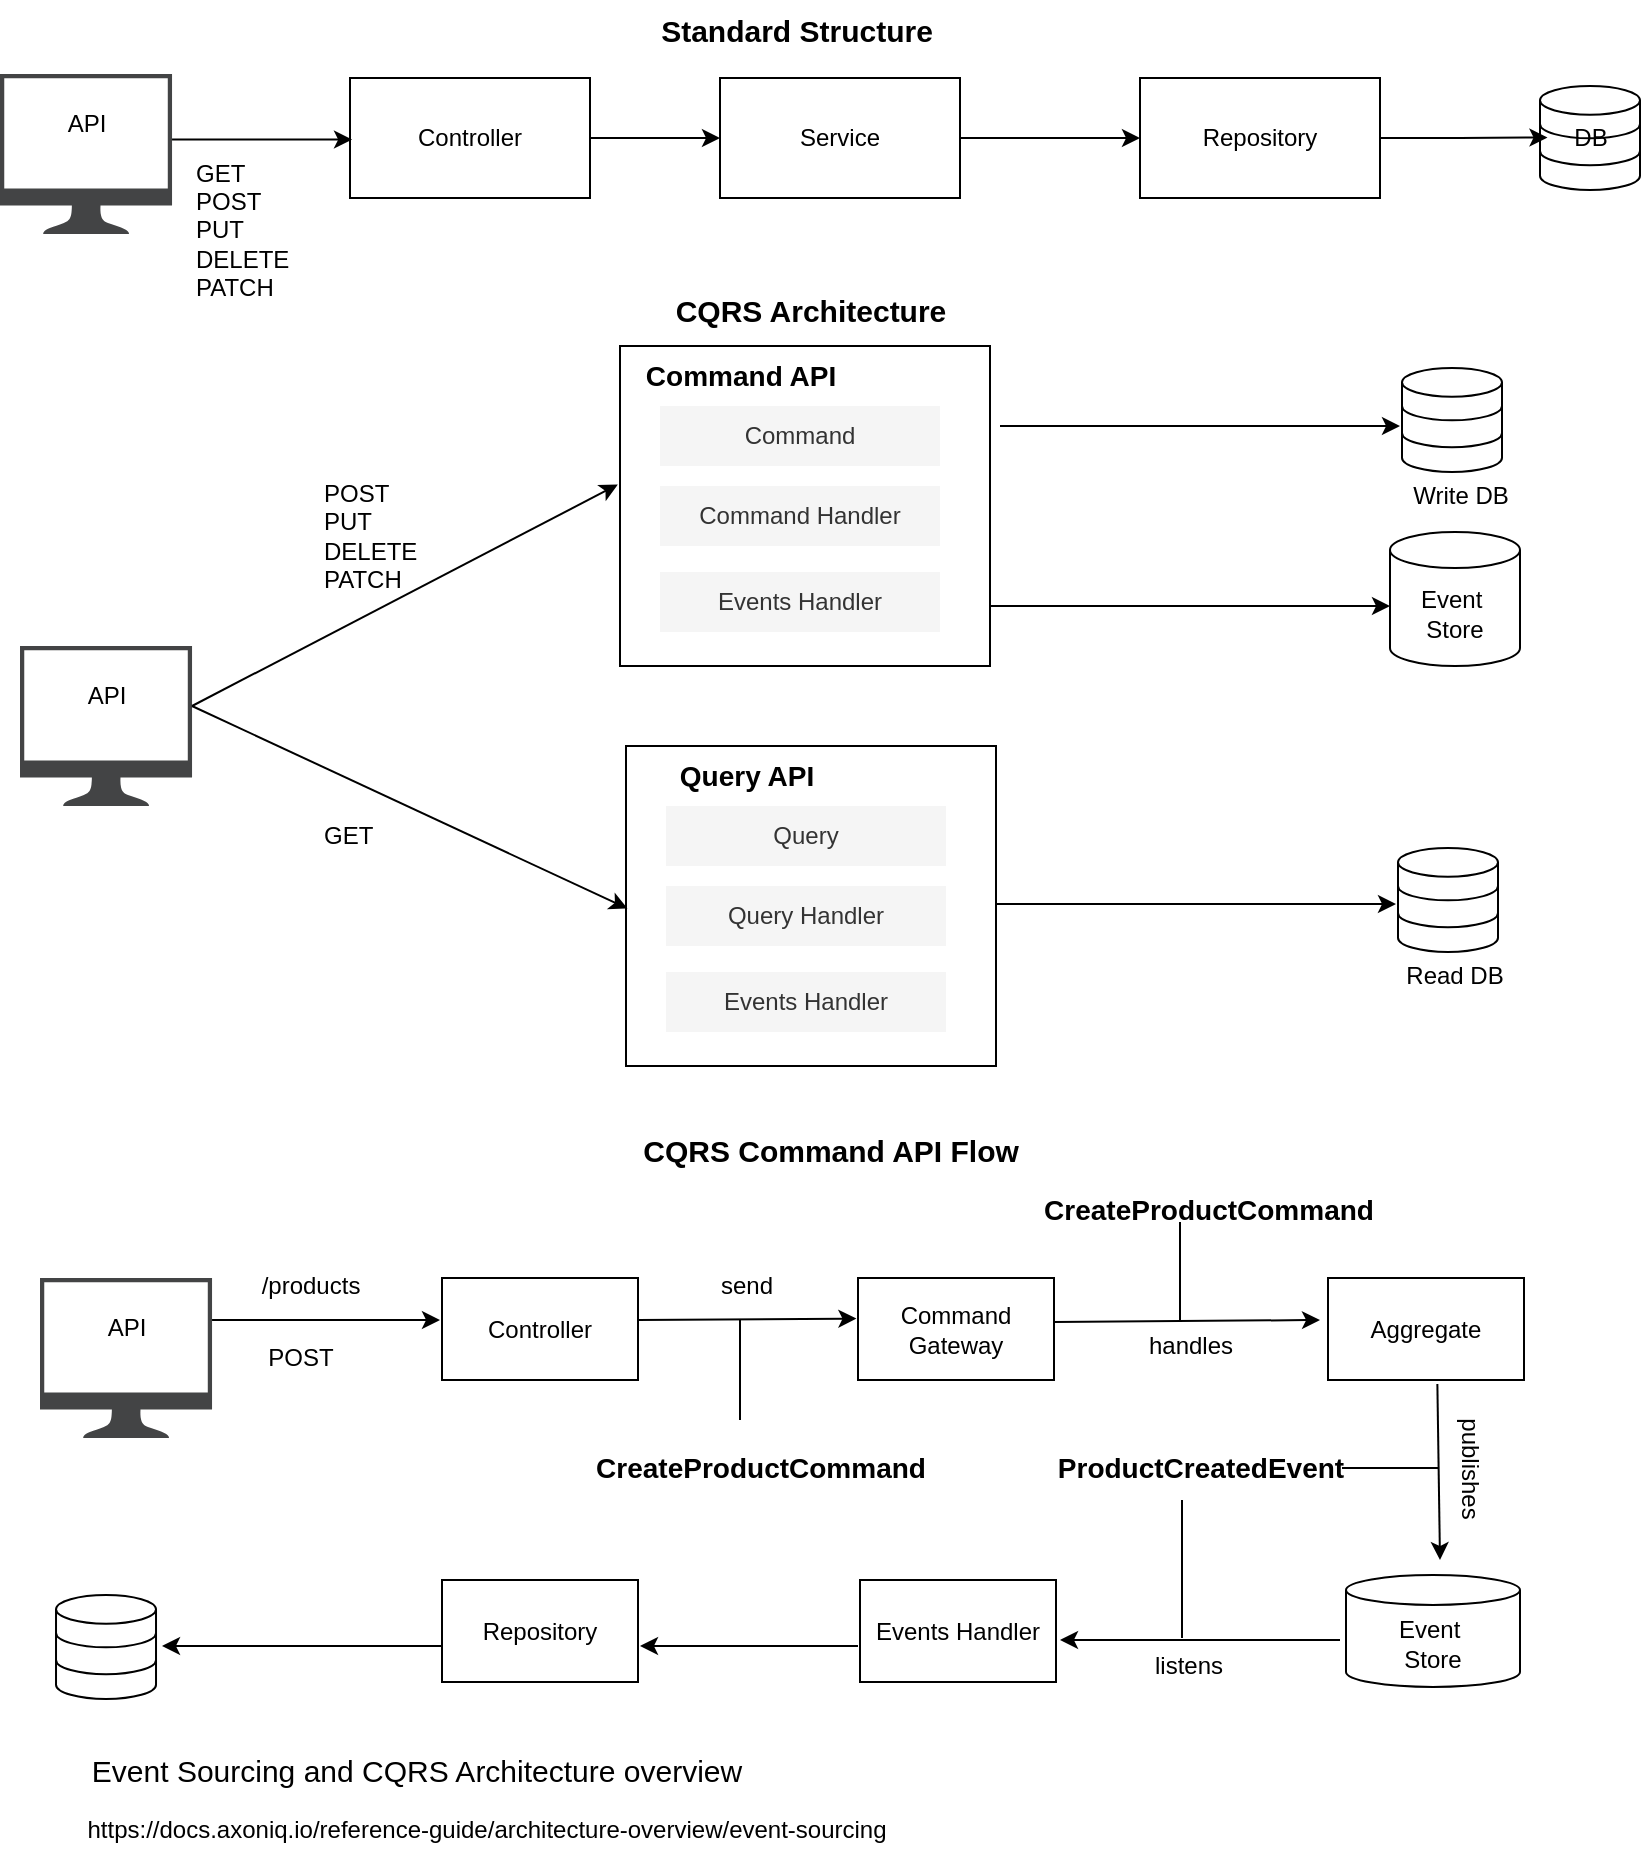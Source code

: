 <mxfile version="24.4.13" type="github" pages="2">
  <diagram name="CQRS" id="2lKPB6G0regEdDibs2Pk">
    <mxGraphModel dx="574" dy="302" grid="1" gridSize="10" guides="1" tooltips="1" connect="1" arrows="1" fold="1" page="1" pageScale="1" pageWidth="850" pageHeight="1100" math="0" shadow="0">
      <root>
        <mxCell id="0" />
        <mxCell id="1" parent="0" />
        <mxCell id="vrQK5T2YbZI1eICUe0Q2-1" value="" style="sketch=0;pointerEvents=1;shadow=0;dashed=0;html=1;strokeColor=none;fillColor=#434445;aspect=fixed;labelPosition=center;verticalLabelPosition=bottom;verticalAlign=top;align=center;outlineConnect=0;shape=mxgraph.vvd.monitor;" parent="1" vertex="1">
          <mxGeometry x="20" y="57" width="86.02" height="80" as="geometry" />
        </mxCell>
        <mxCell id="vrQK5T2YbZI1eICUe0Q2-2" value="API" style="text;html=1;align=center;verticalAlign=middle;resizable=0;points=[];autosize=1;strokeColor=none;fillColor=none;" parent="1" vertex="1">
          <mxGeometry x="43.01" y="67" width="40" height="30" as="geometry" />
        </mxCell>
        <mxCell id="vrQK5T2YbZI1eICUe0Q2-9" style="edgeStyle=orthogonalEdgeStyle;rounded=0;orthogonalLoop=1;jettySize=auto;html=1;entryX=0;entryY=0.5;entryDx=0;entryDy=0;" parent="1" source="vrQK5T2YbZI1eICUe0Q2-3" target="vrQK5T2YbZI1eICUe0Q2-4" edge="1">
          <mxGeometry relative="1" as="geometry" />
        </mxCell>
        <mxCell id="vrQK5T2YbZI1eICUe0Q2-3" value="Controller" style="rounded=0;whiteSpace=wrap;html=1;" parent="1" vertex="1">
          <mxGeometry x="195" y="59" width="120" height="60" as="geometry" />
        </mxCell>
        <mxCell id="vrQK5T2YbZI1eICUe0Q2-10" style="edgeStyle=orthogonalEdgeStyle;rounded=0;orthogonalLoop=1;jettySize=auto;html=1;" parent="1" source="vrQK5T2YbZI1eICUe0Q2-4" target="vrQK5T2YbZI1eICUe0Q2-5" edge="1">
          <mxGeometry relative="1" as="geometry" />
        </mxCell>
        <mxCell id="vrQK5T2YbZI1eICUe0Q2-4" value="Service" style="rounded=0;whiteSpace=wrap;html=1;" parent="1" vertex="1">
          <mxGeometry x="380" y="59" width="120" height="60" as="geometry" />
        </mxCell>
        <mxCell id="vrQK5T2YbZI1eICUe0Q2-5" value="Repository" style="rounded=0;whiteSpace=wrap;html=1;" parent="1" vertex="1">
          <mxGeometry x="590" y="59" width="120" height="60" as="geometry" />
        </mxCell>
        <mxCell id="vrQK5T2YbZI1eICUe0Q2-6" value="" style="html=1;verticalLabelPosition=bottom;align=center;labelBackgroundColor=#ffffff;verticalAlign=top;strokeWidth=1;strokeColor=#000000;shadow=0;dashed=0;shape=mxgraph.ios7.icons.data;" parent="1" vertex="1">
          <mxGeometry x="790" y="63" width="50" height="52" as="geometry" />
        </mxCell>
        <mxCell id="vrQK5T2YbZI1eICUe0Q2-7" value="DB" style="text;html=1;align=center;verticalAlign=middle;resizable=0;points=[];autosize=1;strokeColor=none;fillColor=none;" parent="1" vertex="1">
          <mxGeometry x="795" y="74" width="40" height="30" as="geometry" />
        </mxCell>
        <mxCell id="vrQK5T2YbZI1eICUe0Q2-12" style="edgeStyle=orthogonalEdgeStyle;rounded=0;orthogonalLoop=1;jettySize=auto;html=1;entryX=0.075;entryY=0.495;entryDx=0;entryDy=0;entryPerimeter=0;" parent="1" source="vrQK5T2YbZI1eICUe0Q2-5" target="vrQK5T2YbZI1eICUe0Q2-6" edge="1">
          <mxGeometry relative="1" as="geometry" />
        </mxCell>
        <mxCell id="vrQK5T2YbZI1eICUe0Q2-14" value="&lt;b&gt;&lt;font style=&quot;font-size: 15px;&quot;&gt;Standard Structure&lt;/font&gt;&lt;/b&gt;" style="text;html=1;align=center;verticalAlign=middle;resizable=0;points=[];autosize=1;strokeColor=none;fillColor=none;" parent="1" vertex="1">
          <mxGeometry x="338" y="20" width="160" height="30" as="geometry" />
        </mxCell>
        <mxCell id="vrQK5T2YbZI1eICUe0Q2-15" value="GET&lt;div&gt;POST&lt;/div&gt;&lt;div&gt;PUT&lt;/div&gt;&lt;div&gt;DELETE&lt;/div&gt;&lt;div&gt;PATCH&lt;/div&gt;" style="text;html=1;align=left;verticalAlign=middle;resizable=0;points=[];autosize=1;strokeColor=none;fillColor=none;" parent="1" vertex="1">
          <mxGeometry x="116.02" y="90" width="70" height="90" as="geometry" />
        </mxCell>
        <mxCell id="uQFKMEbY_tLI6WAFVRx7-1" value="" style="sketch=0;pointerEvents=1;shadow=0;dashed=0;html=1;strokeColor=none;fillColor=#434445;aspect=fixed;labelPosition=center;verticalLabelPosition=bottom;verticalAlign=top;align=center;outlineConnect=0;shape=mxgraph.vvd.monitor;" parent="1" vertex="1">
          <mxGeometry x="30" y="343" width="86.02" height="80" as="geometry" />
        </mxCell>
        <mxCell id="uQFKMEbY_tLI6WAFVRx7-2" value="API" style="text;html=1;align=center;verticalAlign=middle;resizable=0;points=[];autosize=1;strokeColor=none;fillColor=none;" parent="1" vertex="1">
          <mxGeometry x="53.01" y="353" width="40" height="30" as="geometry" />
        </mxCell>
        <mxCell id="uQFKMEbY_tLI6WAFVRx7-3" value="" style="rounded=0;whiteSpace=wrap;html=1;" parent="1" vertex="1">
          <mxGeometry x="330" y="193" width="185" height="160" as="geometry" />
        </mxCell>
        <mxCell id="uQFKMEbY_tLI6WAFVRx7-4" value="&lt;b&gt;&lt;font style=&quot;font-size: 14px;&quot;&gt;Command API&lt;/font&gt;&lt;/b&gt;" style="text;html=1;align=center;verticalAlign=middle;resizable=0;points=[];autosize=1;strokeColor=none;fillColor=none;" parent="1" vertex="1">
          <mxGeometry x="330" y="193" width="120" height="30" as="geometry" />
        </mxCell>
        <mxCell id="uQFKMEbY_tLI6WAFVRx7-5" value="Command" style="rounded=0;whiteSpace=wrap;html=1;fillColor=#f5f5f5;fontColor=#333333;strokeColor=none;" parent="1" vertex="1">
          <mxGeometry x="350" y="223" width="140" height="30" as="geometry" />
        </mxCell>
        <mxCell id="uQFKMEbY_tLI6WAFVRx7-6" value="Command Handler" style="rounded=0;whiteSpace=wrap;html=1;fillColor=#f5f5f5;fontColor=#333333;strokeColor=none;" parent="1" vertex="1">
          <mxGeometry x="350" y="263" width="140" height="30" as="geometry" />
        </mxCell>
        <mxCell id="uQFKMEbY_tLI6WAFVRx7-7" value="Events Handler" style="rounded=0;whiteSpace=wrap;html=1;fillColor=#f5f5f5;fontColor=#333333;strokeColor=none;" parent="1" vertex="1">
          <mxGeometry x="350" y="306" width="140" height="30" as="geometry" />
        </mxCell>
        <mxCell id="uQFKMEbY_tLI6WAFVRx7-8" value="" style="rounded=0;whiteSpace=wrap;html=1;" parent="1" vertex="1">
          <mxGeometry x="333" y="393" width="185" height="160" as="geometry" />
        </mxCell>
        <mxCell id="uQFKMEbY_tLI6WAFVRx7-9" value="&lt;b&gt;&lt;font style=&quot;font-size: 14px;&quot;&gt;Query API&lt;/font&gt;&lt;/b&gt;" style="text;html=1;align=center;verticalAlign=middle;resizable=0;points=[];autosize=1;strokeColor=none;fillColor=none;" parent="1" vertex="1">
          <mxGeometry x="348" y="393" width="90" height="30" as="geometry" />
        </mxCell>
        <mxCell id="uQFKMEbY_tLI6WAFVRx7-10" value="Query" style="rounded=0;whiteSpace=wrap;html=1;fillColor=#f5f5f5;fontColor=#333333;strokeColor=none;" parent="1" vertex="1">
          <mxGeometry x="353" y="423" width="140" height="30" as="geometry" />
        </mxCell>
        <mxCell id="uQFKMEbY_tLI6WAFVRx7-11" value="Query Handler" style="rounded=0;whiteSpace=wrap;html=1;fillColor=#f5f5f5;fontColor=#333333;strokeColor=none;" parent="1" vertex="1">
          <mxGeometry x="353" y="463" width="140" height="30" as="geometry" />
        </mxCell>
        <mxCell id="uQFKMEbY_tLI6WAFVRx7-12" value="Events Handler" style="rounded=0;whiteSpace=wrap;html=1;fillColor=#f5f5f5;fontColor=#333333;strokeColor=none;" parent="1" vertex="1">
          <mxGeometry x="353" y="506" width="140" height="30" as="geometry" />
        </mxCell>
        <mxCell id="uQFKMEbY_tLI6WAFVRx7-14" value="" style="endArrow=classic;html=1;rounded=0;entryX=-0.006;entryY=0.433;entryDx=0;entryDy=0;entryPerimeter=0;" parent="1" target="uQFKMEbY_tLI6WAFVRx7-3" edge="1">
          <mxGeometry width="50" height="50" relative="1" as="geometry">
            <mxPoint x="116.02" y="373" as="sourcePoint" />
            <mxPoint x="166.02" y="323" as="targetPoint" />
          </mxGeometry>
        </mxCell>
        <mxCell id="uQFKMEbY_tLI6WAFVRx7-15" value="" style="endArrow=classic;html=1;rounded=0;entryX=0.004;entryY=0.508;entryDx=0;entryDy=0;entryPerimeter=0;" parent="1" target="uQFKMEbY_tLI6WAFVRx7-8" edge="1">
          <mxGeometry width="50" height="50" relative="1" as="geometry">
            <mxPoint x="116" y="373" as="sourcePoint" />
            <mxPoint x="330" y="473" as="targetPoint" />
          </mxGeometry>
        </mxCell>
        <mxCell id="uQFKMEbY_tLI6WAFVRx7-16" value="Event&amp;nbsp;&lt;div&gt;Store&lt;/div&gt;" style="shape=cylinder3;whiteSpace=wrap;html=1;boundedLbl=1;backgroundOutline=1;size=9;" parent="1" vertex="1">
          <mxGeometry x="715" y="286" width="65" height="67" as="geometry" />
        </mxCell>
        <mxCell id="uQFKMEbY_tLI6WAFVRx7-17" value="" style="html=1;verticalLabelPosition=bottom;align=center;labelBackgroundColor=#ffffff;verticalAlign=top;strokeWidth=1;strokeColor=#000000;shadow=0;dashed=0;shape=mxgraph.ios7.icons.data;" parent="1" vertex="1">
          <mxGeometry x="721" y="204" width="50" height="52" as="geometry" />
        </mxCell>
        <mxCell id="uQFKMEbY_tLI6WAFVRx7-19" value="" style="html=1;verticalLabelPosition=bottom;align=center;labelBackgroundColor=#ffffff;verticalAlign=top;strokeWidth=1;strokeColor=#000000;shadow=0;dashed=0;shape=mxgraph.ios7.icons.data;" parent="1" vertex="1">
          <mxGeometry x="719" y="444" width="50" height="52" as="geometry" />
        </mxCell>
        <mxCell id="uQFKMEbY_tLI6WAFVRx7-21" value="&lt;div&gt;POST&lt;/div&gt;&lt;div&gt;PUT&lt;/div&gt;&lt;div&gt;DELETE&lt;/div&gt;&lt;div&gt;PATCH&lt;/div&gt;" style="text;html=1;align=left;verticalAlign=middle;resizable=0;points=[];autosize=1;strokeColor=none;fillColor=none;" parent="1" vertex="1">
          <mxGeometry x="180" y="253" width="70" height="70" as="geometry" />
        </mxCell>
        <mxCell id="uQFKMEbY_tLI6WAFVRx7-22" value="GET" style="text;html=1;align=left;verticalAlign=middle;resizable=0;points=[];autosize=1;strokeColor=none;fillColor=none;" parent="1" vertex="1">
          <mxGeometry x="180" y="423" width="50" height="30" as="geometry" />
        </mxCell>
        <mxCell id="uQFKMEbY_tLI6WAFVRx7-23" value="Write DB" style="text;html=1;align=center;verticalAlign=middle;resizable=0;points=[];autosize=1;strokeColor=none;fillColor=none;" parent="1" vertex="1">
          <mxGeometry x="715" y="253" width="70" height="30" as="geometry" />
        </mxCell>
        <mxCell id="uQFKMEbY_tLI6WAFVRx7-24" value="Read DB" style="text;html=1;align=center;verticalAlign=middle;resizable=0;points=[];autosize=1;strokeColor=none;fillColor=none;" parent="1" vertex="1">
          <mxGeometry x="712" y="493" width="70" height="30" as="geometry" />
        </mxCell>
        <mxCell id="uQFKMEbY_tLI6WAFVRx7-25" value="" style="endArrow=classic;html=1;rounded=0;" parent="1" edge="1">
          <mxGeometry width="50" height="50" relative="1" as="geometry">
            <mxPoint x="520" y="233" as="sourcePoint" />
            <mxPoint x="720" y="233" as="targetPoint" />
          </mxGeometry>
        </mxCell>
        <mxCell id="uQFKMEbY_tLI6WAFVRx7-26" value="" style="endArrow=classic;html=1;rounded=0;" parent="1" edge="1">
          <mxGeometry width="50" height="50" relative="1" as="geometry">
            <mxPoint x="515" y="323" as="sourcePoint" />
            <mxPoint x="715" y="323" as="targetPoint" />
          </mxGeometry>
        </mxCell>
        <mxCell id="uQFKMEbY_tLI6WAFVRx7-27" value="" style="endArrow=classic;html=1;rounded=0;" parent="1" edge="1">
          <mxGeometry width="50" height="50" relative="1" as="geometry">
            <mxPoint x="518" y="472" as="sourcePoint" />
            <mxPoint x="718" y="472" as="targetPoint" />
          </mxGeometry>
        </mxCell>
        <mxCell id="uQFKMEbY_tLI6WAFVRx7-28" value="&lt;b&gt;&lt;font style=&quot;font-size: 15px;&quot;&gt;CQRS Architecture&lt;/font&gt;&lt;/b&gt;" style="text;html=1;align=center;verticalAlign=middle;resizable=0;points=[];autosize=1;strokeColor=none;fillColor=none;" parent="1" vertex="1">
          <mxGeometry x="345" y="160" width="160" height="30" as="geometry" />
        </mxCell>
        <mxCell id="uQFKMEbY_tLI6WAFVRx7-29" value="&lt;b&gt;&lt;font style=&quot;font-size: 15px;&quot;&gt;CQRS Command API Flow&lt;/font&gt;&lt;/b&gt;" style="text;html=1;align=center;verticalAlign=middle;resizable=0;points=[];autosize=1;strokeColor=none;fillColor=none;" parent="1" vertex="1">
          <mxGeometry x="330" y="580" width="210" height="30" as="geometry" />
        </mxCell>
        <mxCell id="uQFKMEbY_tLI6WAFVRx7-30" value="" style="sketch=0;pointerEvents=1;shadow=0;dashed=0;html=1;strokeColor=none;fillColor=#434445;aspect=fixed;labelPosition=center;verticalLabelPosition=bottom;verticalAlign=top;align=center;outlineConnect=0;shape=mxgraph.vvd.monitor;" parent="1" vertex="1">
          <mxGeometry x="40" y="659" width="86.02" height="80" as="geometry" />
        </mxCell>
        <mxCell id="uQFKMEbY_tLI6WAFVRx7-31" value="API" style="text;html=1;align=center;verticalAlign=middle;resizable=0;points=[];autosize=1;strokeColor=none;fillColor=none;" parent="1" vertex="1">
          <mxGeometry x="63.01" y="669" width="40" height="30" as="geometry" />
        </mxCell>
        <mxCell id="uQFKMEbY_tLI6WAFVRx7-32" value="Controller" style="rounded=0;whiteSpace=wrap;html=1;" parent="1" vertex="1">
          <mxGeometry x="241" y="659" width="98" height="51" as="geometry" />
        </mxCell>
        <mxCell id="uQFKMEbY_tLI6WAFVRx7-33" value="Command Gateway" style="rounded=0;whiteSpace=wrap;html=1;" parent="1" vertex="1">
          <mxGeometry x="449" y="659" width="98" height="51" as="geometry" />
        </mxCell>
        <mxCell id="uQFKMEbY_tLI6WAFVRx7-34" value="Aggregate" style="rounded=0;whiteSpace=wrap;html=1;" parent="1" vertex="1">
          <mxGeometry x="684" y="659" width="98" height="51" as="geometry" />
        </mxCell>
        <mxCell id="uQFKMEbY_tLI6WAFVRx7-35" value="Event&amp;nbsp;&lt;div&gt;Store&lt;/div&gt;" style="shape=cylinder3;whiteSpace=wrap;html=1;boundedLbl=1;backgroundOutline=1;size=7.5;" parent="1" vertex="1">
          <mxGeometry x="693" y="807.5" width="87" height="56" as="geometry" />
        </mxCell>
        <mxCell id="uQFKMEbY_tLI6WAFVRx7-36" value="" style="html=1;verticalLabelPosition=bottom;align=center;labelBackgroundColor=#ffffff;verticalAlign=top;strokeWidth=1;strokeColor=#000000;shadow=0;dashed=0;shape=mxgraph.ios7.icons.data;" parent="1" vertex="1">
          <mxGeometry x="48.01" y="817.5" width="50" height="52" as="geometry" />
        </mxCell>
        <mxCell id="uQFKMEbY_tLI6WAFVRx7-37" value="Events Handler" style="rounded=0;whiteSpace=wrap;html=1;" parent="1" vertex="1">
          <mxGeometry x="450" y="810" width="98" height="51" as="geometry" />
        </mxCell>
        <mxCell id="uQFKMEbY_tLI6WAFVRx7-38" value="Repository" style="rounded=0;whiteSpace=wrap;html=1;" parent="1" vertex="1">
          <mxGeometry x="241" y="810" width="98" height="51" as="geometry" />
        </mxCell>
        <mxCell id="uQFKMEbY_tLI6WAFVRx7-39" value="&lt;b&gt;&lt;font style=&quot;font-size: 14px;&quot;&gt;CreateProductCommand&lt;/font&gt;&lt;/b&gt;" style="text;html=1;align=center;verticalAlign=middle;resizable=0;points=[];autosize=1;strokeColor=none;fillColor=none;" parent="1" vertex="1">
          <mxGeometry x="305" y="739" width="190" height="30" as="geometry" />
        </mxCell>
        <mxCell id="uQFKMEbY_tLI6WAFVRx7-41" value="&lt;b&gt;&lt;font style=&quot;font-size: 14px;&quot;&gt;CreateProductCommand&lt;/font&gt;&lt;/b&gt;" style="text;html=1;align=center;verticalAlign=middle;resizable=0;points=[];autosize=1;strokeColor=none;fillColor=none;" parent="1" vertex="1">
          <mxGeometry x="529" y="610" width="190" height="30" as="geometry" />
        </mxCell>
        <mxCell id="uQFKMEbY_tLI6WAFVRx7-42" value="&lt;b&gt;&lt;font style=&quot;font-size: 14px;&quot;&gt;ProductCreatedEvent&lt;/font&gt;&lt;/b&gt;" style="text;html=1;align=center;verticalAlign=middle;resizable=0;points=[];autosize=1;strokeColor=none;fillColor=none;" parent="1" vertex="1">
          <mxGeometry x="535" y="739" width="170" height="30" as="geometry" />
        </mxCell>
        <mxCell id="uQFKMEbY_tLI6WAFVRx7-43" value="" style="endArrow=classic;html=1;rounded=0;" parent="1" edge="1">
          <mxGeometry width="50" height="50" relative="1" as="geometry">
            <mxPoint x="126.02" y="680" as="sourcePoint" />
            <mxPoint x="240" y="680" as="targetPoint" />
          </mxGeometry>
        </mxCell>
        <mxCell id="uQFKMEbY_tLI6WAFVRx7-44" value="" style="endArrow=classic;html=1;rounded=0;entryX=-0.008;entryY=0.398;entryDx=0;entryDy=0;entryPerimeter=0;" parent="1" target="uQFKMEbY_tLI6WAFVRx7-33" edge="1">
          <mxGeometry width="50" height="50" relative="1" as="geometry">
            <mxPoint x="339" y="680" as="sourcePoint" />
            <mxPoint x="440" y="680" as="targetPoint" />
          </mxGeometry>
        </mxCell>
        <mxCell id="uQFKMEbY_tLI6WAFVRx7-45" value="" style="endArrow=classic;html=1;rounded=0;" parent="1" edge="1">
          <mxGeometry width="50" height="50" relative="1" as="geometry">
            <mxPoint x="547" y="681" as="sourcePoint" />
            <mxPoint x="680" y="680" as="targetPoint" />
          </mxGeometry>
        </mxCell>
        <mxCell id="uQFKMEbY_tLI6WAFVRx7-46" value="" style="endArrow=classic;html=1;rounded=0;exitX=0.558;exitY=1.039;exitDx=0;exitDy=0;exitPerimeter=0;" parent="1" source="uQFKMEbY_tLI6WAFVRx7-34" edge="1">
          <mxGeometry width="50" height="50" relative="1" as="geometry">
            <mxPoint x="740" y="720" as="sourcePoint" />
            <mxPoint x="740" y="800" as="targetPoint" />
          </mxGeometry>
        </mxCell>
        <mxCell id="uQFKMEbY_tLI6WAFVRx7-47" value="" style="endArrow=classic;html=1;rounded=0;" parent="1" edge="1">
          <mxGeometry width="50" height="50" relative="1" as="geometry">
            <mxPoint x="690" y="840" as="sourcePoint" />
            <mxPoint x="550" y="840" as="targetPoint" />
          </mxGeometry>
        </mxCell>
        <mxCell id="uQFKMEbY_tLI6WAFVRx7-48" value="" style="endArrow=classic;html=1;rounded=0;" parent="1" edge="1">
          <mxGeometry width="50" height="50" relative="1" as="geometry">
            <mxPoint x="449" y="843" as="sourcePoint" />
            <mxPoint x="340" y="843" as="targetPoint" />
          </mxGeometry>
        </mxCell>
        <mxCell id="uQFKMEbY_tLI6WAFVRx7-49" value="" style="endArrow=classic;html=1;rounded=0;" parent="1" edge="1">
          <mxGeometry width="50" height="50" relative="1" as="geometry">
            <mxPoint x="241" y="843" as="sourcePoint" />
            <mxPoint x="101" y="843" as="targetPoint" />
          </mxGeometry>
        </mxCell>
        <mxCell id="uQFKMEbY_tLI6WAFVRx7-50" value="/products" style="text;html=1;align=center;verticalAlign=middle;resizable=0;points=[];autosize=1;strokeColor=none;fillColor=none;" parent="1" vertex="1">
          <mxGeometry x="140" y="648" width="70" height="30" as="geometry" />
        </mxCell>
        <mxCell id="uQFKMEbY_tLI6WAFVRx7-51" value="POST" style="text;html=1;align=center;verticalAlign=middle;resizable=0;points=[];autosize=1;strokeColor=none;fillColor=none;" parent="1" vertex="1">
          <mxGeometry x="140" y="684" width="60" height="30" as="geometry" />
        </mxCell>
        <mxCell id="uQFKMEbY_tLI6WAFVRx7-52" value="send" style="text;html=1;align=center;verticalAlign=middle;resizable=0;points=[];autosize=1;strokeColor=none;fillColor=none;" parent="1" vertex="1">
          <mxGeometry x="368" y="648" width="50" height="30" as="geometry" />
        </mxCell>
        <mxCell id="uQFKMEbY_tLI6WAFVRx7-53" value="" style="endArrow=none;html=1;rounded=0;" parent="1" edge="1">
          <mxGeometry width="50" height="50" relative="1" as="geometry">
            <mxPoint x="390" y="730" as="sourcePoint" />
            <mxPoint x="390" y="680" as="targetPoint" />
          </mxGeometry>
        </mxCell>
        <mxCell id="uQFKMEbY_tLI6WAFVRx7-54" value="" style="endArrow=none;html=1;rounded=0;" parent="1" edge="1">
          <mxGeometry width="50" height="50" relative="1" as="geometry">
            <mxPoint x="610" y="681" as="sourcePoint" />
            <mxPoint x="610" y="631" as="targetPoint" />
          </mxGeometry>
        </mxCell>
        <mxCell id="uQFKMEbY_tLI6WAFVRx7-55" value="handles" style="text;html=1;align=center;verticalAlign=middle;resizable=0;points=[];autosize=1;strokeColor=none;fillColor=none;" parent="1" vertex="1">
          <mxGeometry x="580" y="678" width="70" height="30" as="geometry" />
        </mxCell>
        <mxCell id="uQFKMEbY_tLI6WAFVRx7-56" value="publishes" style="text;html=1;align=center;verticalAlign=middle;resizable=0;points=[];autosize=1;strokeColor=none;fillColor=none;rotation=90;" parent="1" vertex="1">
          <mxGeometry x="720" y="739" width="70" height="30" as="geometry" />
        </mxCell>
        <mxCell id="uQFKMEbY_tLI6WAFVRx7-57" value="listens" style="text;html=1;align=center;verticalAlign=middle;resizable=0;points=[];autosize=1;strokeColor=none;fillColor=none;" parent="1" vertex="1">
          <mxGeometry x="584" y="838" width="60" height="30" as="geometry" />
        </mxCell>
        <mxCell id="uQFKMEbY_tLI6WAFVRx7-58" value="" style="endArrow=none;html=1;rounded=0;" parent="1" edge="1">
          <mxGeometry width="50" height="50" relative="1" as="geometry">
            <mxPoint x="611" y="839" as="sourcePoint" />
            <mxPoint x="611" y="770" as="targetPoint" />
          </mxGeometry>
        </mxCell>
        <mxCell id="uQFKMEbY_tLI6WAFVRx7-59" value="" style="endArrow=none;html=1;rounded=0;" parent="1" edge="1">
          <mxGeometry width="50" height="50" relative="1" as="geometry">
            <mxPoint x="691" y="754" as="sourcePoint" />
            <mxPoint x="739" y="754" as="targetPoint" />
          </mxGeometry>
        </mxCell>
        <mxCell id="flbyCanZl-e_JgoIbT8T-2" value="https://docs.axoniq.io/reference-guide/architecture-overview/event-sourcing" style="text;html=1;align=center;verticalAlign=middle;resizable=0;points=[];autosize=1;strokeColor=none;fillColor=none;" parent="1" vertex="1">
          <mxGeometry x="53.01" y="920" width="420" height="30" as="geometry" />
        </mxCell>
        <mxCell id="flbyCanZl-e_JgoIbT8T-3" value="&lt;font style=&quot;font-size: 15px;&quot;&gt;Event Sourcing and CQRS Architecture overview&lt;/font&gt;" style="text;html=1;align=center;verticalAlign=middle;resizable=0;points=[];autosize=1;strokeColor=none;fillColor=none;" parent="1" vertex="1">
          <mxGeometry x="53.01" y="890" width="350" height="30" as="geometry" />
        </mxCell>
        <mxCell id="Hbf4VzVCA-364w-IawQK-1" style="edgeStyle=orthogonalEdgeStyle;rounded=0;orthogonalLoop=1;jettySize=auto;html=1;" edge="1" parent="1">
          <mxGeometry relative="1" as="geometry">
            <mxPoint x="106.02" y="89.8" as="sourcePoint" />
            <mxPoint x="196.02" y="89.8" as="targetPoint" />
          </mxGeometry>
        </mxCell>
      </root>
    </mxGraphModel>
  </diagram>
  <diagram id="9_GEjSES-XIURFubGboF" name="SAGA-orchestration">
    <mxGraphModel dx="1434" dy="754" grid="1" gridSize="10" guides="1" tooltips="1" connect="1" arrows="1" fold="1" page="1" pageScale="1" pageWidth="850" pageHeight="1100" math="0" shadow="0">
      <root>
        <mxCell id="0" />
        <mxCell id="1" parent="0" />
        <mxCell id="NAhrmkeucLqS3Z3KKrea-1" value="" style="sketch=0;pointerEvents=1;shadow=0;dashed=0;html=1;strokeColor=none;fillColor=#434445;aspect=fixed;labelPosition=center;verticalLabelPosition=bottom;verticalAlign=top;align=center;outlineConnect=0;shape=mxgraph.vvd.monitor;" parent="1" vertex="1">
          <mxGeometry x="20" y="335" width="86.02" height="80" as="geometry" />
        </mxCell>
        <mxCell id="NAhrmkeucLqS3Z3KKrea-2" value="API" style="text;html=1;align=center;verticalAlign=middle;resizable=0;points=[];autosize=1;strokeColor=none;fillColor=none;" parent="1" vertex="1">
          <mxGeometry x="43.01" y="345" width="40" height="30" as="geometry" />
        </mxCell>
        <mxCell id="NAhrmkeucLqS3Z3KKrea-3" value="" style="rounded=0;whiteSpace=wrap;html=1;" parent="1" vertex="1">
          <mxGeometry x="250" y="165" width="260" height="410" as="geometry" />
        </mxCell>
        <mxCell id="NAhrmkeucLqS3Z3KKrea-4" value="&lt;font style=&quot;font-size: 15px;&quot;&gt;Order Service&lt;/font&gt;" style="rounded=0;whiteSpace=wrap;html=1;" parent="1" vertex="1">
          <mxGeometry x="640" y="165" width="160" height="60" as="geometry" />
        </mxCell>
        <mxCell id="NAhrmkeucLqS3Z3KKrea-5" value="&lt;font style=&quot;font-size: 15px;&quot;&gt;Product Service&lt;/font&gt;" style="rounded=0;whiteSpace=wrap;html=1;" parent="1" vertex="1">
          <mxGeometry x="640" y="250" width="160" height="60" as="geometry" />
        </mxCell>
        <mxCell id="NAhrmkeucLqS3Z3KKrea-6" value="&lt;font style=&quot;font-size: 15px;&quot;&gt;Payment Service&lt;/font&gt;" style="rounded=0;whiteSpace=wrap;html=1;" parent="1" vertex="1">
          <mxGeometry x="640" y="339" width="160" height="60" as="geometry" />
        </mxCell>
        <mxCell id="NAhrmkeucLqS3Z3KKrea-7" value="&lt;font style=&quot;font-size: 15px;&quot;&gt;Shipment Service&lt;/font&gt;" style="rounded=0;whiteSpace=wrap;html=1;" parent="1" vertex="1">
          <mxGeometry x="640" y="428" width="160" height="60" as="geometry" />
        </mxCell>
        <mxCell id="NAhrmkeucLqS3Z3KKrea-8" value="&lt;font style=&quot;font-size: 15px;&quot;&gt;Notification Service&lt;/font&gt;" style="rounded=0;whiteSpace=wrap;html=1;" parent="1" vertex="1">
          <mxGeometry x="640" y="515" width="160" height="60" as="geometry" />
        </mxCell>
        <mxCell id="NAhrmkeucLqS3Z3KKrea-9" value="&lt;b&gt;&lt;font style=&quot;font-size: 13px;&quot;&gt;Orchestrator(Order Saga)&lt;/font&gt;&lt;/b&gt;" style="text;html=1;align=center;verticalAlign=middle;resizable=0;points=[];autosize=1;strokeColor=none;fillColor=none;" parent="1" vertex="1">
          <mxGeometry x="265" y="135" width="180" height="30" as="geometry" />
        </mxCell>
        <mxCell id="NAhrmkeucLqS3Z3KKrea-10" value="&lt;b&gt;&lt;font style=&quot;font-size: 19px;&quot;&gt;Saga Orchestration&lt;/font&gt;&lt;/b&gt;" style="text;html=1;align=center;verticalAlign=middle;resizable=0;points=[];autosize=1;strokeColor=none;fillColor=none;" parent="1" vertex="1">
          <mxGeometry x="310" y="82" width="200" height="40" as="geometry" />
        </mxCell>
        <mxCell id="NAhrmkeucLqS3Z3KKrea-11" value="&lt;b&gt;&lt;font color=&quot;#ff8000&quot; style=&quot;font-size: 15px;&quot;&gt;CreateOrderCommand&lt;/font&gt;&lt;/b&gt;" style="text;html=1;align=center;verticalAlign=middle;resizable=0;points=[];autosize=1;strokeColor=none;fillColor=none;" parent="1" vertex="1">
          <mxGeometry x="278" y="180" width="180" height="30" as="geometry" />
        </mxCell>
        <mxCell id="NAhrmkeucLqS3Z3KKrea-12" value="&lt;b&gt;&lt;font color=&quot;#ff8000&quot; style=&quot;font-size: 15px;&quot;&gt;BlockProductCommand&lt;/font&gt;&lt;/b&gt;" style="text;html=1;align=center;verticalAlign=middle;resizable=0;points=[];autosize=1;strokeColor=none;fillColor=none;" parent="1" vertex="1">
          <mxGeometry x="278" y="265" width="190" height="30" as="geometry" />
        </mxCell>
        <mxCell id="NAhrmkeucLqS3Z3KKrea-13" value="&lt;b&gt;&lt;font color=&quot;#ff8000&quot; style=&quot;font-size: 15px;&quot;&gt;ValidatePaymentCommand&lt;/font&gt;&lt;/b&gt;" style="text;html=1;align=center;verticalAlign=middle;resizable=0;points=[];autosize=1;strokeColor=none;fillColor=none;" parent="1" vertex="1">
          <mxGeometry x="270" y="355" width="220" height="30" as="geometry" />
        </mxCell>
        <mxCell id="NAhrmkeucLqS3Z3KKrea-14" value="&lt;b&gt;&lt;font color=&quot;#ff8000&quot; style=&quot;font-size: 15px;&quot;&gt;ShipOrderCommand&lt;/font&gt;&lt;/b&gt;" style="text;html=1;align=center;verticalAlign=middle;resizable=0;points=[];autosize=1;strokeColor=none;fillColor=none;" parent="1" vertex="1">
          <mxGeometry x="291" y="438" width="170" height="30" as="geometry" />
        </mxCell>
        <mxCell id="NAhrmkeucLqS3Z3KKrea-15" value="&lt;b&gt;&lt;font color=&quot;#00994d&quot; style=&quot;font-size: 15px;&quot;&gt;OrderCreatedEvent&lt;/font&gt;&lt;/b&gt;" style="text;html=1;align=center;verticalAlign=middle;resizable=0;points=[];autosize=1;strokeColor=none;fillColor=none;" parent="1" vertex="1">
          <mxGeometry x="293" y="211" width="160" height="30" as="geometry" />
        </mxCell>
        <mxCell id="NAhrmkeucLqS3Z3KKrea-16" value="&lt;b&gt;&lt;font color=&quot;#00994d&quot; style=&quot;font-size: 15px;&quot;&gt;ProductBlockedEvent&lt;/font&gt;&lt;/b&gt;" style="text;html=1;align=center;verticalAlign=middle;resizable=0;points=[];autosize=1;strokeColor=none;fillColor=none;" parent="1" vertex="1">
          <mxGeometry x="279" y="296" width="180" height="30" as="geometry" />
        </mxCell>
        <mxCell id="NAhrmkeucLqS3Z3KKrea-17" value="&lt;b&gt;&lt;font color=&quot;#00994d&quot; style=&quot;font-size: 15px;&quot;&gt;PaymentProcessedEvent&lt;/font&gt;&lt;/b&gt;" style="text;html=1;align=center;verticalAlign=middle;resizable=0;points=[];autosize=1;strokeColor=none;fillColor=none;" parent="1" vertex="1">
          <mxGeometry x="272" y="387" width="200" height="30" as="geometry" />
        </mxCell>
        <mxCell id="NAhrmkeucLqS3Z3KKrea-18" value="&lt;b&gt;&lt;font color=&quot;#00994d&quot; style=&quot;font-size: 15px;&quot;&gt;OrderShippedEvent&lt;/font&gt;&lt;/b&gt;" style="text;html=1;align=center;verticalAlign=middle;resizable=0;points=[];autosize=1;strokeColor=none;fillColor=none;" parent="1" vertex="1">
          <mxGeometry x="300" y="473" width="160" height="30" as="geometry" />
        </mxCell>
        <mxCell id="NAhrmkeucLqS3Z3KKrea-19" value="" style="endArrow=classic;html=1;rounded=0;" parent="1" edge="1">
          <mxGeometry width="50" height="50" relative="1" as="geometry">
            <mxPoint x="110" y="365" as="sourcePoint" />
            <mxPoint x="240" y="365" as="targetPoint" />
          </mxGeometry>
        </mxCell>
        <mxCell id="NAhrmkeucLqS3Z3KKrea-20" value="/orders" style="text;html=1;align=center;verticalAlign=middle;resizable=0;points=[];autosize=1;strokeColor=none;fillColor=none;" parent="1" vertex="1">
          <mxGeometry x="130" y="333" width="60" height="30" as="geometry" />
        </mxCell>
        <mxCell id="NAhrmkeucLqS3Z3KKrea-21" value="POST" style="text;html=1;align=center;verticalAlign=middle;resizable=0;points=[];autosize=1;strokeColor=none;fillColor=none;" parent="1" vertex="1">
          <mxGeometry x="130" y="363" width="60" height="30" as="geometry" />
        </mxCell>
        <mxCell id="NAhrmkeucLqS3Z3KKrea-22" value="" style="endArrow=classic;html=1;rounded=0;entryX=0;entryY=0.5;entryDx=0;entryDy=0;dashed=1;dashPattern=1 1;" parent="1" target="NAhrmkeucLqS3Z3KKrea-4" edge="1">
          <mxGeometry width="50" height="50" relative="1" as="geometry">
            <mxPoint x="450" y="195" as="sourcePoint" />
            <mxPoint x="630" y="195" as="targetPoint" />
          </mxGeometry>
        </mxCell>
        <mxCell id="NAhrmkeucLqS3Z3KKrea-24" value="" style="endArrow=classic;html=1;rounded=0;entryX=1;entryY=0.5;entryDx=0;entryDy=0;entryPerimeter=0;" parent="1" target="NAhrmkeucLqS3Z3KKrea-15" edge="1">
          <mxGeometry width="50" height="50" relative="1" as="geometry">
            <mxPoint x="640" y="195" as="sourcePoint" />
            <mxPoint x="690" y="145" as="targetPoint" />
          </mxGeometry>
        </mxCell>
        <mxCell id="NAhrmkeucLqS3Z3KKrea-25" value="" style="endArrow=classic;html=1;rounded=0;dashed=1;dashPattern=1 1;" parent="1" source="NAhrmkeucLqS3Z3KKrea-12" edge="1">
          <mxGeometry width="50" height="50" relative="1" as="geometry">
            <mxPoint x="460" y="297" as="sourcePoint" />
            <mxPoint x="640" y="275" as="targetPoint" />
          </mxGeometry>
        </mxCell>
        <mxCell id="NAhrmkeucLqS3Z3KKrea-26" value="" style="endArrow=classic;html=1;rounded=0;exitX=0;exitY=0.417;exitDx=0;exitDy=0;exitPerimeter=0;entryX=1.005;entryY=0.662;entryDx=0;entryDy=0;entryPerimeter=0;" parent="1" source="NAhrmkeucLqS3Z3KKrea-5" target="NAhrmkeucLqS3Z3KKrea-16" edge="1">
          <mxGeometry width="50" height="50" relative="1" as="geometry">
            <mxPoint x="630" y="285" as="sourcePoint" />
            <mxPoint x="460" y="337" as="targetPoint" />
          </mxGeometry>
        </mxCell>
        <mxCell id="NAhrmkeucLqS3Z3KKrea-27" value="" style="endArrow=classic;html=1;rounded=0;dashed=1;dashPattern=1 1;exitX=0.955;exitY=0.5;exitDx=0;exitDy=0;exitPerimeter=0;" parent="1" source="NAhrmkeucLqS3Z3KKrea-13" edge="1">
          <mxGeometry width="50" height="50" relative="1" as="geometry">
            <mxPoint x="460" y="394" as="sourcePoint" />
            <mxPoint x="640" y="372" as="targetPoint" />
          </mxGeometry>
        </mxCell>
        <mxCell id="NAhrmkeucLqS3Z3KKrea-28" value="" style="endArrow=classic;html=1;rounded=0;exitX=0;exitY=0.417;exitDx=0;exitDy=0;exitPerimeter=0;entryX=0.94;entryY=0.433;entryDx=0;entryDy=0;entryPerimeter=0;" parent="1" target="NAhrmkeucLqS3Z3KKrea-17" edge="1">
          <mxGeometry width="50" height="50" relative="1" as="geometry">
            <mxPoint x="640" y="372" as="sourcePoint" />
            <mxPoint x="460" y="400" as="targetPoint" />
          </mxGeometry>
        </mxCell>
        <mxCell id="NAhrmkeucLqS3Z3KKrea-29" value="" style="endArrow=classic;html=1;rounded=0;dashed=1;dashPattern=1 1;exitX=0.935;exitY=0.4;exitDx=0;exitDy=0;exitPerimeter=0;" parent="1" source="NAhrmkeucLqS3Z3KKrea-14" edge="1">
          <mxGeometry width="50" height="50" relative="1" as="geometry">
            <mxPoint x="462" y="448.644" as="sourcePoint" />
            <mxPoint x="641" y="450" as="targetPoint" />
          </mxGeometry>
        </mxCell>
        <mxCell id="NAhrmkeucLqS3Z3KKrea-30" value="" style="endArrow=classic;html=1;rounded=0;entryX=0.937;entryY=0.567;entryDx=0;entryDy=0;entryPerimeter=0;exitX=0;exitY=0.45;exitDx=0;exitDy=0;exitPerimeter=0;" parent="1" target="NAhrmkeucLqS3Z3KKrea-18" edge="1">
          <mxGeometry width="50" height="50" relative="1" as="geometry">
            <mxPoint x="640.0" y="453" as="sourcePoint" />
            <mxPoint x="461.28" y="501.28" as="targetPoint" />
          </mxGeometry>
        </mxCell>
        <mxCell id="NAhrmkeucLqS3Z3KKrea-31" value="" style="endArrow=classic;html=1;rounded=0;entryX=0;entryY=0.5;entryDx=0;entryDy=0;dashed=1;dashPattern=1 1;" parent="1" target="NAhrmkeucLqS3Z3KKrea-8" edge="1">
          <mxGeometry width="50" height="50" relative="1" as="geometry">
            <mxPoint x="460" y="490" as="sourcePoint" />
            <mxPoint x="500" y="455" as="targetPoint" />
          </mxGeometry>
        </mxCell>
        <mxCell id="cwKfdE4A236o_VJBn7j1-33" style="edgeStyle=orthogonalEdgeStyle;rounded=0;orthogonalLoop=1;jettySize=auto;html=1;" parent="1" source="cwKfdE4A236o_VJBn7j1-1" edge="1">
          <mxGeometry relative="1" as="geometry">
            <mxPoint x="170" y="665" as="targetPoint" />
          </mxGeometry>
        </mxCell>
        <mxCell id="cwKfdE4A236o_VJBn7j1-42" style="edgeStyle=orthogonalEdgeStyle;rounded=0;orthogonalLoop=1;jettySize=auto;html=1;entryX=0.5;entryY=0;entryDx=0;entryDy=0;" parent="1" source="cwKfdE4A236o_VJBn7j1-1" target="cwKfdE4A236o_VJBn7j1-12" edge="1">
          <mxGeometry relative="1" as="geometry" />
        </mxCell>
        <mxCell id="cwKfdE4A236o_VJBn7j1-1" value="CreateOrder Command" style="rounded=0;whiteSpace=wrap;html=1;fillColor=#89D483;strokeColor=#000000;fontColor=#000000;strokeWidth=2;" parent="1" vertex="1">
          <mxGeometry x="11" y="640" width="120" height="50" as="geometry" />
        </mxCell>
        <mxCell id="cwKfdE4A236o_VJBn7j1-36" style="edgeStyle=orthogonalEdgeStyle;rounded=0;orthogonalLoop=1;jettySize=auto;html=1;entryX=-0.002;entryY=0.465;entryDx=0;entryDy=0;entryPerimeter=0;" parent="1" source="cwKfdE4A236o_VJBn7j1-2" target="cwKfdE4A236o_VJBn7j1-8" edge="1">
          <mxGeometry relative="1" as="geometry">
            <mxPoint x="450" y="665" as="targetPoint" />
          </mxGeometry>
        </mxCell>
        <mxCell id="cwKfdE4A236o_VJBn7j1-45" style="edgeStyle=orthogonalEdgeStyle;rounded=0;orthogonalLoop=1;jettySize=auto;html=1;entryX=0.5;entryY=0;entryDx=0;entryDy=0;" parent="1" source="cwKfdE4A236o_VJBn7j1-2" target="cwKfdE4A236o_VJBn7j1-13" edge="1">
          <mxGeometry relative="1" as="geometry" />
        </mxCell>
        <mxCell id="cwKfdE4A236o_VJBn7j1-2" value="ValidatePayment Command" style="rounded=0;whiteSpace=wrap;html=1;fillColor=#89D483;strokeColor=#000000;fontColor=#000000;strokeWidth=2;" parent="1" vertex="1">
          <mxGeometry x="300" y="640" width="122" height="50" as="geometry" />
        </mxCell>
        <mxCell id="cwKfdE4A236o_VJBn7j1-38" style="edgeStyle=orthogonalEdgeStyle;rounded=0;orthogonalLoop=1;jettySize=auto;html=1;entryX=-0.017;entryY=0.506;entryDx=0;entryDy=0;entryPerimeter=0;" parent="1" source="cwKfdE4A236o_VJBn7j1-3" target="cwKfdE4A236o_VJBn7j1-10" edge="1">
          <mxGeometry relative="1" as="geometry">
            <mxPoint x="730.0" y="665" as="targetPoint" />
          </mxGeometry>
        </mxCell>
        <mxCell id="cwKfdE4A236o_VJBn7j1-47" style="edgeStyle=orthogonalEdgeStyle;rounded=0;orthogonalLoop=1;jettySize=auto;html=1;entryX=0.5;entryY=0;entryDx=0;entryDy=0;" parent="1" source="cwKfdE4A236o_VJBn7j1-3" target="cwKfdE4A236o_VJBn7j1-14" edge="1">
          <mxGeometry relative="1" as="geometry" />
        </mxCell>
        <mxCell id="cwKfdE4A236o_VJBn7j1-3" value="ShipOrder&lt;div&gt;&amp;nbsp;Command&lt;/div&gt;" style="rounded=0;whiteSpace=wrap;html=1;fillColor=#89D483;strokeColor=#000000;fontColor=#000000;strokeWidth=2;" parent="1" vertex="1">
          <mxGeometry x="584" y="640" width="120" height="50" as="geometry" />
        </mxCell>
        <mxCell id="cwKfdE4A236o_VJBn7j1-43" style="edgeStyle=orthogonalEdgeStyle;rounded=0;orthogonalLoop=1;jettySize=auto;html=1;" parent="1" source="cwKfdE4A236o_VJBn7j1-12" target="cwKfdE4A236o_VJBn7j1-20" edge="1">
          <mxGeometry relative="1" as="geometry" />
        </mxCell>
        <mxCell id="cwKfdE4A236o_VJBn7j1-12" value="Cancel&amp;nbsp;&lt;span style=&quot;background-color: initial;&quot;&gt;Order&amp;nbsp;&lt;/span&gt;&lt;div&gt;Command&lt;/div&gt;" style="rounded=0;whiteSpace=wrap;html=1;fillColor=#fad9d5;strokeColor=#000000;strokeWidth=2;" parent="1" vertex="1">
          <mxGeometry x="11" y="760" width="120" height="50" as="geometry" />
        </mxCell>
        <mxCell id="cwKfdE4A236o_VJBn7j1-13" value="Cancel Payment Command" style="rounded=0;whiteSpace=wrap;html=1;fillColor=#fad9d5;strokeColor=#000000;strokeWidth=2;" parent="1" vertex="1">
          <mxGeometry x="301" y="760" width="120" height="50" as="geometry" />
        </mxCell>
        <mxCell id="cwKfdE4A236o_VJBn7j1-48" style="edgeStyle=orthogonalEdgeStyle;rounded=0;orthogonalLoop=1;jettySize=auto;html=1;" parent="1" source="cwKfdE4A236o_VJBn7j1-14" target="cwKfdE4A236o_VJBn7j1-26" edge="1">
          <mxGeometry relative="1" as="geometry" />
        </mxCell>
        <mxCell id="cwKfdE4A236o_VJBn7j1-14" value="Cancel Shipment Command" style="rounded=0;whiteSpace=wrap;html=1;fillColor=#fad9d5;strokeColor=#000000;strokeWidth=2;" parent="1" vertex="1">
          <mxGeometry x="584" y="750" width="120" height="50" as="geometry" />
        </mxCell>
        <mxCell id="cwKfdE4A236o_VJBn7j1-15" value="" style="group" parent="1" vertex="1" connectable="0">
          <mxGeometry x="168" y="633" width="100" height="62" as="geometry" />
        </mxCell>
        <mxCell id="cwKfdE4A236o_VJBn7j1-4" value="" style="verticalLabelPosition=bottom;verticalAlign=top;html=1;shape=mxgraph.basic.diag_round_rect;dx=6;whiteSpace=wrap;" parent="cwKfdE4A236o_VJBn7j1-15" vertex="1">
          <mxGeometry y="2" width="100" height="60" as="geometry" />
        </mxCell>
        <mxCell id="cwKfdE4A236o_VJBn7j1-5" value="Order&lt;div&gt;Created&lt;div&gt;Event&lt;/div&gt;&lt;/div&gt;" style="text;html=1;align=center;verticalAlign=middle;resizable=0;points=[];autosize=1;strokeColor=none;fillColor=none;" parent="cwKfdE4A236o_VJBn7j1-15" vertex="1">
          <mxGeometry x="15" width="70" height="60" as="geometry" />
        </mxCell>
        <mxCell id="cwKfdE4A236o_VJBn7j1-16" value="" style="group" parent="1" vertex="1" connectable="0">
          <mxGeometry x="455" y="635" width="100" height="62" as="geometry" />
        </mxCell>
        <mxCell id="cwKfdE4A236o_VJBn7j1-8" value="" style="verticalLabelPosition=bottom;verticalAlign=top;html=1;shape=mxgraph.basic.diag_round_rect;dx=6;whiteSpace=wrap;" parent="cwKfdE4A236o_VJBn7j1-16" vertex="1">
          <mxGeometry y="2" width="100" height="60" as="geometry" />
        </mxCell>
        <mxCell id="cwKfdE4A236o_VJBn7j1-9" value="Payment&lt;div&gt;Processed&lt;div&gt;Event&lt;/div&gt;&lt;/div&gt;" style="text;html=1;align=center;verticalAlign=middle;resizable=0;points=[];autosize=1;strokeColor=none;fillColor=none;" parent="cwKfdE4A236o_VJBn7j1-16" vertex="1">
          <mxGeometry x="10" width="80" height="60" as="geometry" />
        </mxCell>
        <mxCell id="cwKfdE4A236o_VJBn7j1-17" value="" style="group" parent="1" vertex="1" connectable="0">
          <mxGeometry x="739" y="632" width="100" height="62" as="geometry" />
        </mxCell>
        <mxCell id="cwKfdE4A236o_VJBn7j1-10" value="" style="verticalLabelPosition=bottom;verticalAlign=top;html=1;shape=mxgraph.basic.diag_round_rect;dx=6;whiteSpace=wrap;" parent="cwKfdE4A236o_VJBn7j1-17" vertex="1">
          <mxGeometry y="2" width="100" height="60" as="geometry" />
        </mxCell>
        <mxCell id="cwKfdE4A236o_VJBn7j1-11" value="Order&lt;div&gt;Shipped&lt;div&gt;Event&lt;/div&gt;&lt;/div&gt;" style="text;html=1;align=center;verticalAlign=middle;resizable=0;points=[];autosize=1;strokeColor=none;fillColor=none;" parent="cwKfdE4A236o_VJBn7j1-17" vertex="1">
          <mxGeometry x="15" width="70" height="60" as="geometry" />
        </mxCell>
        <mxCell id="cwKfdE4A236o_VJBn7j1-18" value="" style="group" parent="1" vertex="1" connectable="0">
          <mxGeometry x="21" y="870" width="100" height="62" as="geometry" />
        </mxCell>
        <mxCell id="cwKfdE4A236o_VJBn7j1-19" value="" style="verticalLabelPosition=bottom;verticalAlign=top;html=1;shape=mxgraph.basic.diag_round_rect;dx=6;whiteSpace=wrap;" parent="cwKfdE4A236o_VJBn7j1-18" vertex="1">
          <mxGeometry y="2" width="100" height="60" as="geometry" />
        </mxCell>
        <mxCell id="cwKfdE4A236o_VJBn7j1-20" value="Order&lt;div&gt;Cancelled&lt;div&gt;Event&lt;/div&gt;&lt;/div&gt;" style="text;html=1;align=center;verticalAlign=middle;resizable=0;points=[];autosize=1;strokeColor=none;fillColor=none;" parent="cwKfdE4A236o_VJBn7j1-18" vertex="1">
          <mxGeometry x="10" width="80" height="60" as="geometry" />
        </mxCell>
        <mxCell id="cwKfdE4A236o_VJBn7j1-21" value="" style="group" parent="1" vertex="1" connectable="0">
          <mxGeometry x="310" y="870" width="100" height="62" as="geometry" />
        </mxCell>
        <mxCell id="cwKfdE4A236o_VJBn7j1-22" value="" style="verticalLabelPosition=bottom;verticalAlign=top;html=1;shape=mxgraph.basic.diag_round_rect;dx=6;whiteSpace=wrap;" parent="cwKfdE4A236o_VJBn7j1-21" vertex="1">
          <mxGeometry y="2" width="100" height="60" as="geometry" />
        </mxCell>
        <mxCell id="cwKfdE4A236o_VJBn7j1-23" value="Payment&lt;div&gt;Cancelled&lt;div&gt;Event&lt;/div&gt;&lt;/div&gt;" style="text;html=1;align=center;verticalAlign=middle;resizable=0;points=[];autosize=1;strokeColor=none;fillColor=none;" parent="cwKfdE4A236o_VJBn7j1-21" vertex="1">
          <mxGeometry x="10" width="80" height="60" as="geometry" />
        </mxCell>
        <mxCell id="cwKfdE4A236o_VJBn7j1-24" value="" style="group" parent="1" vertex="1" connectable="0">
          <mxGeometry x="594" y="870" width="100" height="62" as="geometry" />
        </mxCell>
        <mxCell id="cwKfdE4A236o_VJBn7j1-25" value="" style="verticalLabelPosition=bottom;verticalAlign=top;html=1;shape=mxgraph.basic.diag_round_rect;dx=6;whiteSpace=wrap;" parent="cwKfdE4A236o_VJBn7j1-24" vertex="1">
          <mxGeometry y="2" width="100" height="60" as="geometry" />
        </mxCell>
        <mxCell id="cwKfdE4A236o_VJBn7j1-26" value="Shipment&lt;div&gt;Cancelled&lt;div&gt;Event&lt;/div&gt;&lt;/div&gt;" style="text;html=1;align=center;verticalAlign=middle;resizable=0;points=[];autosize=1;strokeColor=none;fillColor=none;" parent="cwKfdE4A236o_VJBn7j1-24" vertex="1">
          <mxGeometry x="10" width="80" height="60" as="geometry" />
        </mxCell>
        <mxCell id="cwKfdE4A236o_VJBn7j1-27" value="Alert&amp;nbsp;&lt;div&gt;Cancellation Command&lt;/div&gt;" style="rounded=0;whiteSpace=wrap;html=1;fillColor=#89D483;strokeColor=#000000;fontColor=#000000;strokeWidth=2;" parent="1" vertex="1">
          <mxGeometry x="11" y="990" width="120" height="50" as="geometry" />
        </mxCell>
        <mxCell id="cwKfdE4A236o_VJBn7j1-28" value="Send Invoice Command" style="rounded=0;whiteSpace=wrap;html=1;fillColor=#89D483;strokeColor=#000000;fontColor=#000000;strokeWidth=2;" parent="1" vertex="1">
          <mxGeometry x="401" y="997" width="120" height="50" as="geometry" />
        </mxCell>
        <mxCell id="cwKfdE4A236o_VJBn7j1-40" style="edgeStyle=orthogonalEdgeStyle;rounded=0;orthogonalLoop=1;jettySize=auto;html=1;entryX=0.989;entryY=0.461;entryDx=0;entryDy=0;entryPerimeter=0;" parent="1" source="cwKfdE4A236o_VJBn7j1-29" target="cwKfdE4A236o_VJBn7j1-31" edge="1">
          <mxGeometry relative="1" as="geometry">
            <mxPoint x="690" y="1020" as="targetPoint" />
          </mxGeometry>
        </mxCell>
        <mxCell id="cwKfdE4A236o_VJBn7j1-29" value="Complete Order&lt;div&gt;&amp;nbsp;Command&lt;/div&gt;" style="rounded=0;whiteSpace=wrap;html=1;fillColor=#89D483;strokeColor=#000000;fontColor=#000000;strokeWidth=2;" parent="1" vertex="1">
          <mxGeometry x="717" y="995" width="120" height="50" as="geometry" />
        </mxCell>
        <mxCell id="cwKfdE4A236o_VJBn7j1-30" value="" style="group" parent="1" vertex="1" connectable="0">
          <mxGeometry x="570" y="990" width="100" height="62" as="geometry" />
        </mxCell>
        <mxCell id="cwKfdE4A236o_VJBn7j1-31" value="" style="verticalLabelPosition=bottom;verticalAlign=top;html=1;shape=mxgraph.basic.diag_round_rect;dx=6;whiteSpace=wrap;" parent="cwKfdE4A236o_VJBn7j1-30" vertex="1">
          <mxGeometry y="2" width="100" height="60" as="geometry" />
        </mxCell>
        <mxCell id="cwKfdE4A236o_VJBn7j1-32" value="Order&lt;div&gt;Completed&lt;div&gt;Event&lt;/div&gt;&lt;/div&gt;" style="text;html=1;align=center;verticalAlign=middle;resizable=0;points=[];autosize=1;strokeColor=none;fillColor=none;" parent="cwKfdE4A236o_VJBn7j1-30" vertex="1">
          <mxGeometry x="10" width="80" height="60" as="geometry" />
        </mxCell>
        <mxCell id="cwKfdE4A236o_VJBn7j1-34" value="" style="edgeStyle=orthogonalEdgeStyle;rounded=0;orthogonalLoop=1;jettySize=auto;html=1;" parent="1" source="cwKfdE4A236o_VJBn7j1-4" target="cwKfdE4A236o_VJBn7j1-2" edge="1">
          <mxGeometry relative="1" as="geometry" />
        </mxCell>
        <mxCell id="cwKfdE4A236o_VJBn7j1-37" style="edgeStyle=orthogonalEdgeStyle;rounded=0;orthogonalLoop=1;jettySize=auto;html=1;entryX=0.004;entryY=0.542;entryDx=0;entryDy=0;entryPerimeter=0;" parent="1" source="cwKfdE4A236o_VJBn7j1-8" target="cwKfdE4A236o_VJBn7j1-3" edge="1">
          <mxGeometry relative="1" as="geometry">
            <mxPoint x="580.0" y="667" as="targetPoint" />
          </mxGeometry>
        </mxCell>
        <mxCell id="cwKfdE4A236o_VJBn7j1-39" style="edgeStyle=orthogonalEdgeStyle;rounded=0;orthogonalLoop=1;jettySize=auto;html=1;entryX=0.6;entryY=0.06;entryDx=0;entryDy=0;entryPerimeter=0;" parent="1" source="cwKfdE4A236o_VJBn7j1-11" target="cwKfdE4A236o_VJBn7j1-29" edge="1">
          <mxGeometry relative="1" as="geometry" />
        </mxCell>
        <mxCell id="cwKfdE4A236o_VJBn7j1-41" style="edgeStyle=orthogonalEdgeStyle;rounded=0;orthogonalLoop=1;jettySize=auto;html=1;entryX=1;entryY=0.5;entryDx=0;entryDy=0;" parent="1" source="cwKfdE4A236o_VJBn7j1-31" target="cwKfdE4A236o_VJBn7j1-28" edge="1">
          <mxGeometry relative="1" as="geometry" />
        </mxCell>
        <mxCell id="cwKfdE4A236o_VJBn7j1-44" style="edgeStyle=orthogonalEdgeStyle;rounded=0;orthogonalLoop=1;jettySize=auto;html=1;entryX=0.5;entryY=0;entryDx=0;entryDy=0;" parent="1" source="cwKfdE4A236o_VJBn7j1-20" target="cwKfdE4A236o_VJBn7j1-27" edge="1">
          <mxGeometry relative="1" as="geometry" />
        </mxCell>
        <mxCell id="cwKfdE4A236o_VJBn7j1-46" style="edgeStyle=orthogonalEdgeStyle;rounded=0;orthogonalLoop=1;jettySize=auto;html=1;entryX=0.513;entryY=0.017;entryDx=0;entryDy=0;entryPerimeter=0;" parent="1" source="cwKfdE4A236o_VJBn7j1-13" target="cwKfdE4A236o_VJBn7j1-23" edge="1">
          <mxGeometry relative="1" as="geometry" />
        </mxCell>
        <mxCell id="cwKfdE4A236o_VJBn7j1-50" value="" style="endArrow=classic;html=1;rounded=0;entryX=1;entryY=0.5;entryDx=0;entryDy=0;" parent="1" target="cwKfdE4A236o_VJBn7j1-13" edge="1">
          <mxGeometry width="50" height="50" relative="1" as="geometry">
            <mxPoint x="594" y="902" as="sourcePoint" />
            <mxPoint x="425" y="787" as="targetPoint" />
          </mxGeometry>
        </mxCell>
        <mxCell id="cwKfdE4A236o_VJBn7j1-51" value="" style="endArrow=classic;html=1;rounded=0;entryX=0.985;entryY=0.44;entryDx=0;entryDy=0;entryPerimeter=0;" parent="1" target="cwKfdE4A236o_VJBn7j1-12" edge="1">
          <mxGeometry width="50" height="50" relative="1" as="geometry">
            <mxPoint x="310" y="902" as="sourcePoint" />
            <mxPoint x="141" y="787" as="targetPoint" />
          </mxGeometry>
        </mxCell>
        <mxCell id="d9fZSW4UQ6Ep1NQbSbPH-1" value="&lt;div style=&quot;font-size: 16px;&quot;&gt;&lt;font style=&quot;font-size: 16px;&quot;&gt;&lt;b&gt;What is SAGA&lt;/b&gt;&lt;/font&gt;&lt;/div&gt;&lt;font style=&quot;font-size: 15px;&quot;&gt;SAGA design pattern is a way to manage data consistency across microservices in distributed transaction scenarios&lt;/font&gt;" style="text;html=1;align=left;verticalAlign=middle;resizable=0;points=[];autosize=1;strokeColor=none;fillColor=none;" parent="1" vertex="1">
          <mxGeometry x="30" y="26" width="790" height="50" as="geometry" />
        </mxCell>
      </root>
    </mxGraphModel>
  </diagram>
</mxfile>

